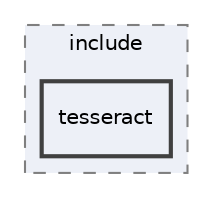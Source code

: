 digraph "P4ALL_OCR-TABLES/vendor/tesseract/include/tesseract"
{
 // LATEX_PDF_SIZE
  edge [fontname="Helvetica",fontsize="10",labelfontname="Helvetica",labelfontsize="10"];
  node [fontname="Helvetica",fontsize="10",shape=record];
  compound=true
  subgraph clusterdir_501bf32c6d1002899ed9821fe249f70f {
    graph [ bgcolor="#edf0f7", pencolor="grey50", style="filled,dashed,", label="include", fontname="Helvetica", fontsize="10", URL="dir_501bf32c6d1002899ed9821fe249f70f.html"]
  dir_f11f0e64e0383b93fc259351260d4245 [shape=box, label="tesseract", style="filled,bold,", fillcolor="#edf0f7", color="grey25", URL="dir_f11f0e64e0383b93fc259351260d4245.html"];
  }
}

